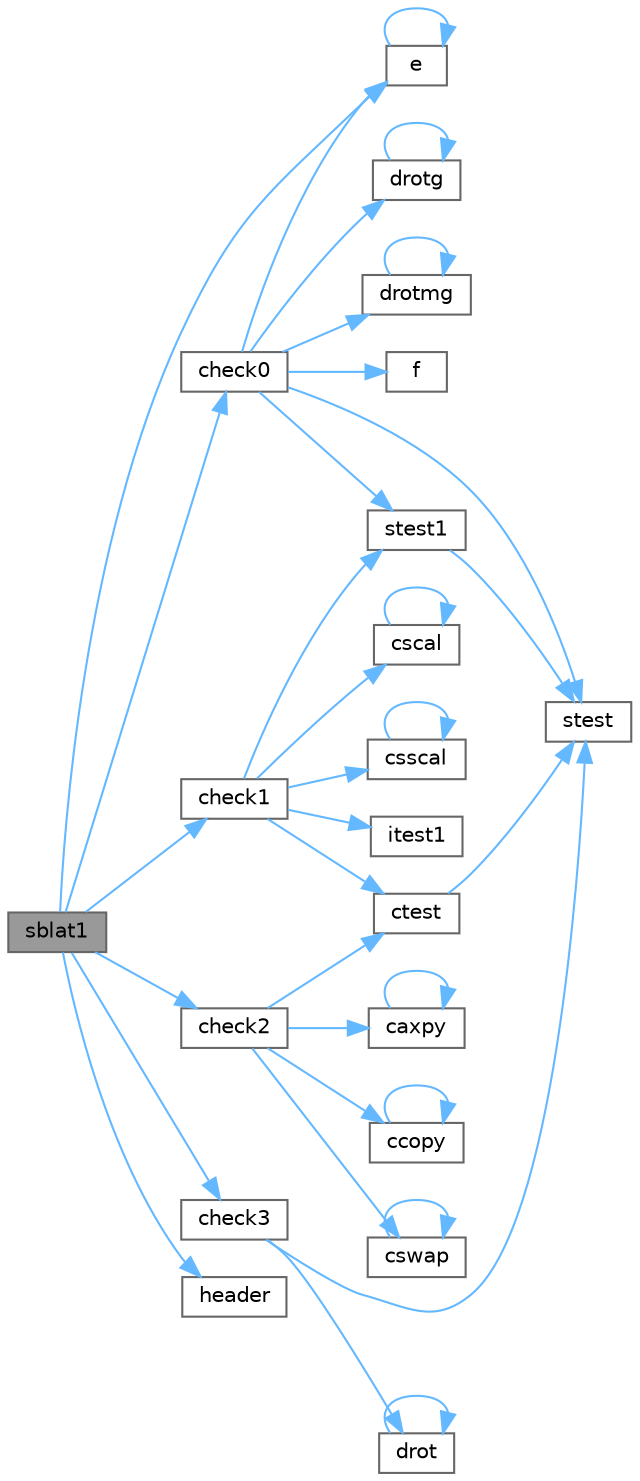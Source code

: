digraph "sblat1"
{
 // LATEX_PDF_SIZE
  bgcolor="transparent";
  edge [fontname=Helvetica,fontsize=10,labelfontname=Helvetica,labelfontsize=10];
  node [fontname=Helvetica,fontsize=10,shape=box,height=0.2,width=0.4];
  rankdir="LR";
  Node1 [id="Node000001",label="sblat1",height=0.2,width=0.4,color="gray40", fillcolor="grey60", style="filled", fontcolor="black",tooltip="SBLAT1"];
  Node1 -> Node2 [id="edge1_Node000001_Node000002",color="steelblue1",style="solid",tooltip=" "];
  Node2 [id="Node000002",label="check0",height=0.2,width=0.4,color="grey40", fillcolor="white", style="filled",URL="$dblat1_8f.html#a0fa303d0e619f126cd41a79879e6a745",tooltip=" "];
  Node2 -> Node3 [id="edge2_Node000002_Node000003",color="steelblue1",style="solid",tooltip=" "];
  Node3 [id="Node000003",label="drotg",height=0.2,width=0.4,color="grey40", fillcolor="white", style="filled",URL="$bench_2btl_2libs_2_b_l_a_s_2blas_8h.html#a10185d1a894bd89983459a9c8cef3480",tooltip=" "];
  Node3 -> Node3 [id="edge3_Node000003_Node000003",color="steelblue1",style="solid",tooltip=" "];
  Node2 -> Node4 [id="edge4_Node000002_Node000004",color="steelblue1",style="solid",tooltip=" "];
  Node4 [id="Node000004",label="drotmg",height=0.2,width=0.4,color="grey40", fillcolor="white", style="filled",URL="$bench_2btl_2libs_2_b_l_a_s_2blas_8h.html#acbc15ec36966ae25e1611e3070fb9ab0",tooltip=" "];
  Node4 -> Node4 [id="edge5_Node000004_Node000004",color="steelblue1",style="solid",tooltip=" "];
  Node2 -> Node5 [id="edge6_Node000002_Node000005",color="steelblue1",style="solid",tooltip=" "];
  Node5 [id="Node000005",label="e",height=0.2,width=0.4,color="grey40", fillcolor="white", style="filled",URL="$_cwise__array__power__array_8cpp.html#a9cb86ff854760bf91a154f2724a9101d",tooltip=" "];
  Node5 -> Node5 [id="edge7_Node000005_Node000005",color="steelblue1",style="solid",tooltip=" "];
  Node2 -> Node6 [id="edge8_Node000002_Node000006",color="steelblue1",style="solid",tooltip=" "];
  Node6 [id="Node000006",label="f",height=0.2,width=0.4,color="grey40", fillcolor="white", style="filled",URL="$cxx11__tensor__map_8cpp.html#a7f507fea02198f6cb81c86640c7b1a4e",tooltip=" "];
  Node2 -> Node7 [id="edge9_Node000002_Node000007",color="steelblue1",style="solid",tooltip=" "];
  Node7 [id="Node000007",label="stest",height=0.2,width=0.4,color="grey40", fillcolor="white", style="filled",URL="$cblat1_8f.html#a0d24500873ac9f27fbf72d886fb944b4",tooltip=" "];
  Node2 -> Node8 [id="edge10_Node000002_Node000008",color="steelblue1",style="solid",tooltip=" "];
  Node8 [id="Node000008",label="stest1",height=0.2,width=0.4,color="grey40", fillcolor="white", style="filled",URL="$cblat1_8f.html#a324cc85d7f073ae25255b35e6a08c35d",tooltip=" "];
  Node8 -> Node7 [id="edge11_Node000008_Node000007",color="steelblue1",style="solid",tooltip=" "];
  Node1 -> Node9 [id="edge12_Node000001_Node000009",color="steelblue1",style="solid",tooltip=" "];
  Node9 [id="Node000009",label="check1",height=0.2,width=0.4,color="grey40", fillcolor="white", style="filled",URL="$cblat1_8f.html#afce4451268faf95e2fdc92104ad38139",tooltip=" "];
  Node9 -> Node10 [id="edge13_Node000009_Node000010",color="steelblue1",style="solid",tooltip=" "];
  Node10 [id="Node000010",label="cscal",height=0.2,width=0.4,color="grey40", fillcolor="white", style="filled",URL="$bench_2btl_2libs_2_b_l_a_s_2blas_8h.html#ac750b9949e2c8d4dafe493aaf86002d3",tooltip=" "];
  Node10 -> Node10 [id="edge14_Node000010_Node000010",color="steelblue1",style="solid",tooltip=" "];
  Node9 -> Node11 [id="edge15_Node000009_Node000011",color="steelblue1",style="solid",tooltip=" "];
  Node11 [id="Node000011",label="csscal",height=0.2,width=0.4,color="grey40", fillcolor="white", style="filled",URL="$bench_2btl_2libs_2_b_l_a_s_2blas_8h.html#aebfd3da4498c9761b89a47d59169fbfc",tooltip=" "];
  Node11 -> Node11 [id="edge16_Node000011_Node000011",color="steelblue1",style="solid",tooltip=" "];
  Node9 -> Node12 [id="edge17_Node000009_Node000012",color="steelblue1",style="solid",tooltip=" "];
  Node12 [id="Node000012",label="ctest",height=0.2,width=0.4,color="grey40", fillcolor="white", style="filled",URL="$cblat1_8f.html#a30ed3e5ad7f9db2e542a261e1e513e8e",tooltip=" "];
  Node12 -> Node7 [id="edge18_Node000012_Node000007",color="steelblue1",style="solid",tooltip=" "];
  Node9 -> Node13 [id="edge19_Node000009_Node000013",color="steelblue1",style="solid",tooltip=" "];
  Node13 [id="Node000013",label="itest1",height=0.2,width=0.4,color="grey40", fillcolor="white", style="filled",URL="$cblat1_8f.html#a3faa801549d4d3951a6ef5ca8144fbe8",tooltip=" "];
  Node9 -> Node8 [id="edge20_Node000009_Node000008",color="steelblue1",style="solid",tooltip=" "];
  Node1 -> Node14 [id="edge21_Node000001_Node000014",color="steelblue1",style="solid",tooltip=" "];
  Node14 [id="Node000014",label="check2",height=0.2,width=0.4,color="grey40", fillcolor="white", style="filled",URL="$cblat1_8f.html#aa35c0ce8f8c64c2a2f1762bf0546173b",tooltip=" "];
  Node14 -> Node15 [id="edge22_Node000014_Node000015",color="steelblue1",style="solid",tooltip=" "];
  Node15 [id="Node000015",label="caxpy",height=0.2,width=0.4,color="grey40", fillcolor="white", style="filled",URL="$bench_2btl_2libs_2_b_l_a_s_2blas_8h.html#ab018d657758ac208c83ddcaf24a6ee6d",tooltip=" "];
  Node15 -> Node15 [id="edge23_Node000015_Node000015",color="steelblue1",style="solid",tooltip=" "];
  Node14 -> Node16 [id="edge24_Node000014_Node000016",color="steelblue1",style="solid",tooltip=" "];
  Node16 [id="Node000016",label="ccopy",height=0.2,width=0.4,color="grey40", fillcolor="white", style="filled",URL="$bench_2btl_2libs_2_b_l_a_s_2blas_8h.html#a1e8254607ffcc878ed1a97c01a9c5907",tooltip=" "];
  Node16 -> Node16 [id="edge25_Node000016_Node000016",color="steelblue1",style="solid",tooltip=" "];
  Node14 -> Node17 [id="edge26_Node000014_Node000017",color="steelblue1",style="solid",tooltip=" "];
  Node17 [id="Node000017",label="cswap",height=0.2,width=0.4,color="grey40", fillcolor="white", style="filled",URL="$bench_2btl_2libs_2_b_l_a_s_2blas_8h.html#a551bd70eb0fc3764d895019d5074c957",tooltip=" "];
  Node17 -> Node17 [id="edge27_Node000017_Node000017",color="steelblue1",style="solid",tooltip=" "];
  Node14 -> Node12 [id="edge28_Node000014_Node000012",color="steelblue1",style="solid",tooltip=" "];
  Node1 -> Node18 [id="edge29_Node000001_Node000018",color="steelblue1",style="solid",tooltip=" "];
  Node18 [id="Node000018",label="check3",height=0.2,width=0.4,color="grey40", fillcolor="white", style="filled",URL="$dblat1_8f.html#a27328b8e690e8a7e98ca4ce40542a456",tooltip=" "];
  Node18 -> Node19 [id="edge30_Node000018_Node000019",color="steelblue1",style="solid",tooltip=" "];
  Node19 [id="Node000019",label="drot",height=0.2,width=0.4,color="grey40", fillcolor="white", style="filled",URL="$bench_2btl_2libs_2_b_l_a_s_2blas_8h.html#a5854fb96ffaebba675233105db26aa34",tooltip=" "];
  Node19 -> Node19 [id="edge31_Node000019_Node000019",color="steelblue1",style="solid",tooltip=" "];
  Node18 -> Node7 [id="edge32_Node000018_Node000007",color="steelblue1",style="solid",tooltip=" "];
  Node1 -> Node5 [id="edge33_Node000001_Node000005",color="steelblue1",style="solid",tooltip=" "];
  Node1 -> Node20 [id="edge34_Node000001_Node000020",color="steelblue1",style="solid",tooltip=" "];
  Node20 [id="Node000020",label="header",height=0.2,width=0.4,color="grey40", fillcolor="white", style="filled",URL="$cblat1_8f.html#a410931b600854e6dd3e253731606117e",tooltip=" "];
}
